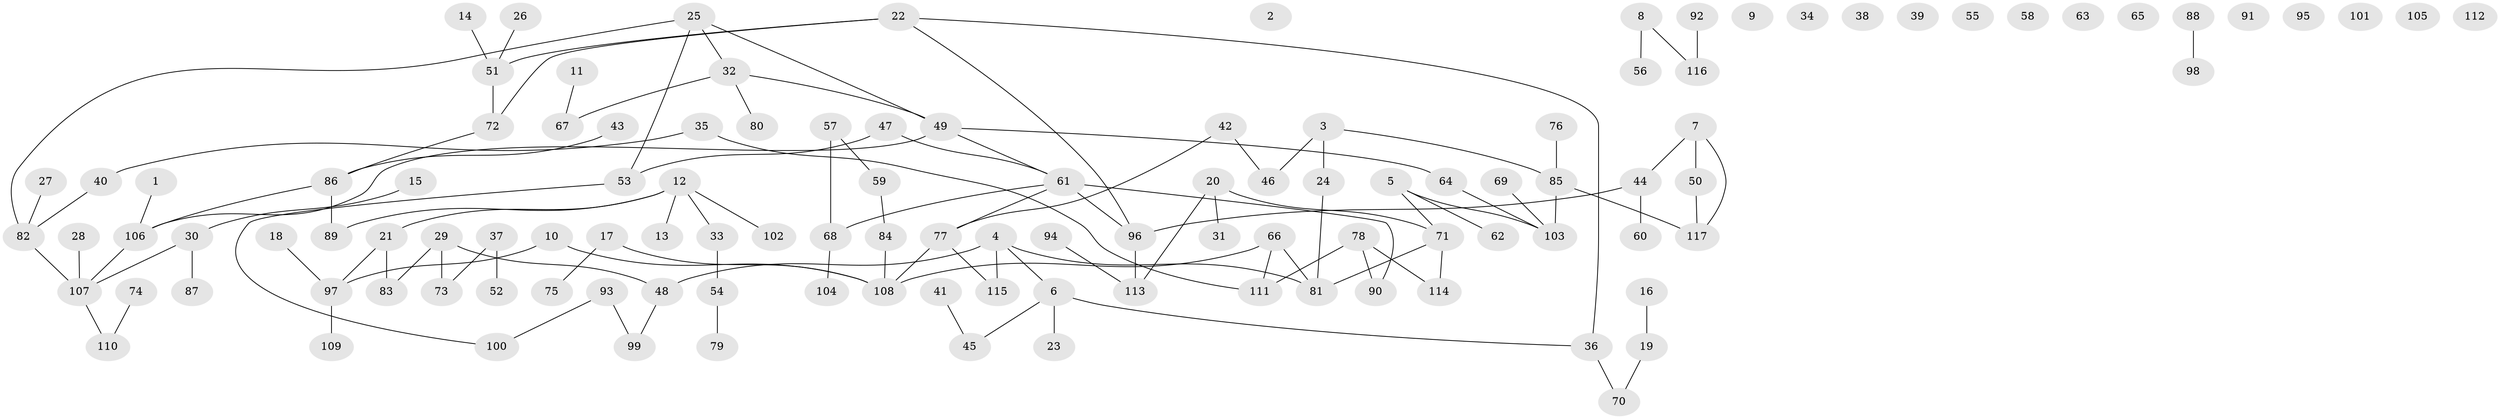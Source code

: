 // coarse degree distribution, {4: 0.09523809523809523, 2: 0.42857142857142855, 11: 0.047619047619047616, 6: 0.047619047619047616, 8: 0.047619047619047616, 3: 0.14285714285714285, 1: 0.14285714285714285, 5: 0.047619047619047616}
// Generated by graph-tools (version 1.1) at 2025/47/03/04/25 22:47:53]
// undirected, 117 vertices, 120 edges
graph export_dot {
  node [color=gray90,style=filled];
  1;
  2;
  3;
  4;
  5;
  6;
  7;
  8;
  9;
  10;
  11;
  12;
  13;
  14;
  15;
  16;
  17;
  18;
  19;
  20;
  21;
  22;
  23;
  24;
  25;
  26;
  27;
  28;
  29;
  30;
  31;
  32;
  33;
  34;
  35;
  36;
  37;
  38;
  39;
  40;
  41;
  42;
  43;
  44;
  45;
  46;
  47;
  48;
  49;
  50;
  51;
  52;
  53;
  54;
  55;
  56;
  57;
  58;
  59;
  60;
  61;
  62;
  63;
  64;
  65;
  66;
  67;
  68;
  69;
  70;
  71;
  72;
  73;
  74;
  75;
  76;
  77;
  78;
  79;
  80;
  81;
  82;
  83;
  84;
  85;
  86;
  87;
  88;
  89;
  90;
  91;
  92;
  93;
  94;
  95;
  96;
  97;
  98;
  99;
  100;
  101;
  102;
  103;
  104;
  105;
  106;
  107;
  108;
  109;
  110;
  111;
  112;
  113;
  114;
  115;
  116;
  117;
  1 -- 106;
  3 -- 24;
  3 -- 46;
  3 -- 85;
  4 -- 6;
  4 -- 48;
  4 -- 81;
  4 -- 115;
  5 -- 62;
  5 -- 71;
  5 -- 103;
  6 -- 23;
  6 -- 36;
  6 -- 45;
  7 -- 44;
  7 -- 50;
  7 -- 117;
  8 -- 56;
  8 -- 116;
  10 -- 97;
  10 -- 108;
  11 -- 67;
  12 -- 13;
  12 -- 21;
  12 -- 33;
  12 -- 89;
  12 -- 102;
  14 -- 51;
  15 -- 30;
  16 -- 19;
  17 -- 75;
  17 -- 108;
  18 -- 97;
  19 -- 70;
  20 -- 31;
  20 -- 71;
  20 -- 113;
  21 -- 83;
  21 -- 97;
  22 -- 36;
  22 -- 51;
  22 -- 72;
  22 -- 96;
  24 -- 81;
  25 -- 32;
  25 -- 49;
  25 -- 53;
  25 -- 82;
  26 -- 51;
  27 -- 82;
  28 -- 107;
  29 -- 48;
  29 -- 73;
  29 -- 83;
  30 -- 87;
  30 -- 107;
  32 -- 49;
  32 -- 67;
  32 -- 80;
  33 -- 54;
  35 -- 40;
  35 -- 111;
  36 -- 70;
  37 -- 52;
  37 -- 73;
  40 -- 82;
  41 -- 45;
  42 -- 46;
  42 -- 77;
  43 -- 86;
  44 -- 60;
  44 -- 96;
  47 -- 53;
  47 -- 61;
  48 -- 99;
  49 -- 61;
  49 -- 64;
  49 -- 106;
  50 -- 117;
  51 -- 72;
  53 -- 100;
  54 -- 79;
  57 -- 59;
  57 -- 68;
  59 -- 84;
  61 -- 68;
  61 -- 77;
  61 -- 90;
  61 -- 96;
  64 -- 103;
  66 -- 81;
  66 -- 108;
  66 -- 111;
  68 -- 104;
  69 -- 103;
  71 -- 81;
  71 -- 114;
  72 -- 86;
  74 -- 110;
  76 -- 85;
  77 -- 108;
  77 -- 115;
  78 -- 90;
  78 -- 111;
  78 -- 114;
  82 -- 107;
  84 -- 108;
  85 -- 103;
  85 -- 117;
  86 -- 89;
  86 -- 106;
  88 -- 98;
  92 -- 116;
  93 -- 99;
  93 -- 100;
  94 -- 113;
  96 -- 113;
  97 -- 109;
  106 -- 107;
  107 -- 110;
}
